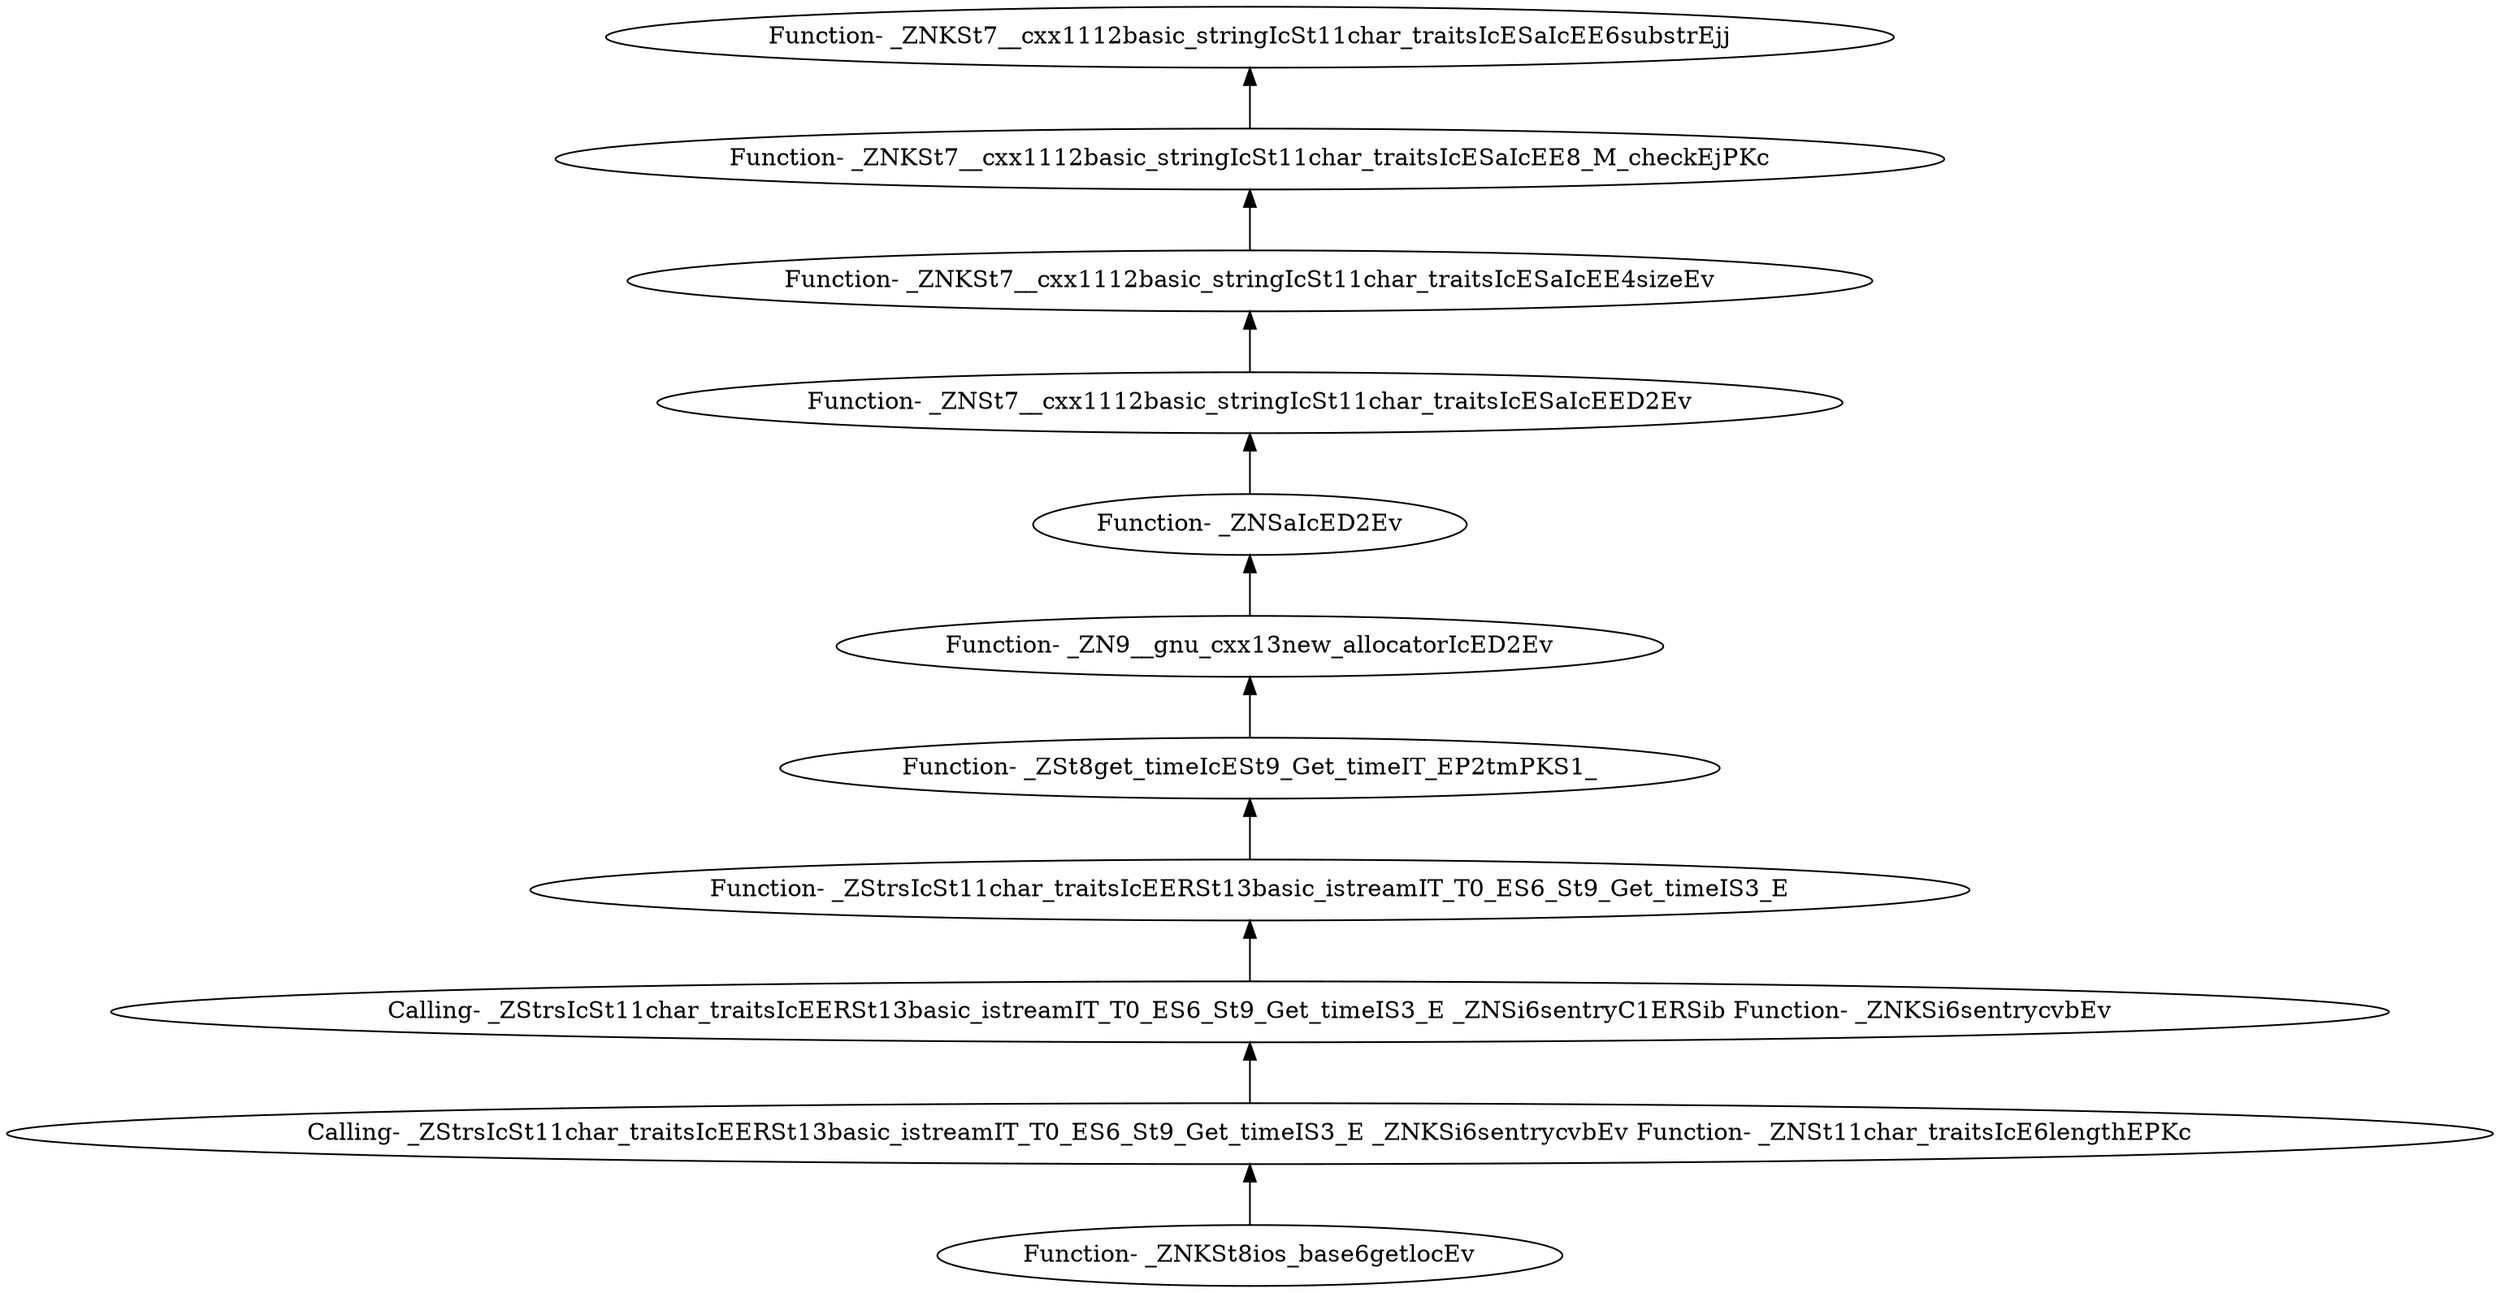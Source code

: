 digraph {
	"Function- _ZNKSt8ios_base6getlocEv"
	"Calling- _ZStrsIcSt11char_traitsIcEERSt13basic_istreamIT_T0_ES6_St9_Get_timeIS3_E _ZNKSi6sentrycvbEv Function- _ZNSt11char_traitsIcE6lengthEPKc"
	"Calling- _ZStrsIcSt11char_traitsIcEERSt13basic_istreamIT_T0_ES6_St9_Get_timeIS3_E _ZNKSi6sentrycvbEv Function- _ZNSt11char_traitsIcE6lengthEPKc" -> "Function- _ZNKSt8ios_base6getlocEv" [dir=back]
	"Calling- _ZStrsIcSt11char_traitsIcEERSt13basic_istreamIT_T0_ES6_St9_Get_timeIS3_E _ZNSi6sentryC1ERSib Function- _ZNKSi6sentrycvbEv"
	"Calling- _ZStrsIcSt11char_traitsIcEERSt13basic_istreamIT_T0_ES6_St9_Get_timeIS3_E _ZNSi6sentryC1ERSib Function- _ZNKSi6sentrycvbEv" -> "Calling- _ZStrsIcSt11char_traitsIcEERSt13basic_istreamIT_T0_ES6_St9_Get_timeIS3_E _ZNKSi6sentrycvbEv Function- _ZNSt11char_traitsIcE6lengthEPKc" [dir=back]
	"Function- _ZStrsIcSt11char_traitsIcEERSt13basic_istreamIT_T0_ES6_St9_Get_timeIS3_E"
	"Function- _ZStrsIcSt11char_traitsIcEERSt13basic_istreamIT_T0_ES6_St9_Get_timeIS3_E" -> "Calling- _ZStrsIcSt11char_traitsIcEERSt13basic_istreamIT_T0_ES6_St9_Get_timeIS3_E _ZNSi6sentryC1ERSib Function- _ZNKSi6sentrycvbEv" [dir=back]
	"Function- _ZSt8get_timeIcESt9_Get_timeIT_EP2tmPKS1_"
	"Function- _ZSt8get_timeIcESt9_Get_timeIT_EP2tmPKS1_" -> "Function- _ZStrsIcSt11char_traitsIcEERSt13basic_istreamIT_T0_ES6_St9_Get_timeIS3_E" [dir=back]
	"Function- _ZN9__gnu_cxx13new_allocatorIcED2Ev"
	"Function- _ZN9__gnu_cxx13new_allocatorIcED2Ev" -> "Function- _ZSt8get_timeIcESt9_Get_timeIT_EP2tmPKS1_" [dir=back]
	"Function- _ZNSaIcED2Ev"
	"Function- _ZNSaIcED2Ev" -> "Function- _ZN9__gnu_cxx13new_allocatorIcED2Ev" [dir=back]
	"Function- _ZNSt7__cxx1112basic_stringIcSt11char_traitsIcESaIcEED2Ev"
	"Function- _ZNSt7__cxx1112basic_stringIcSt11char_traitsIcESaIcEED2Ev" -> "Function- _ZNSaIcED2Ev" [dir=back]
	"Function- _ZNKSt7__cxx1112basic_stringIcSt11char_traitsIcESaIcEE4sizeEv"
	"Function- _ZNKSt7__cxx1112basic_stringIcSt11char_traitsIcESaIcEE4sizeEv" -> "Function- _ZNSt7__cxx1112basic_stringIcSt11char_traitsIcESaIcEED2Ev" [dir=back]
	"Function- _ZNKSt7__cxx1112basic_stringIcSt11char_traitsIcESaIcEE8_M_checkEjPKc"
	"Function- _ZNKSt7__cxx1112basic_stringIcSt11char_traitsIcESaIcEE8_M_checkEjPKc" -> "Function- _ZNKSt7__cxx1112basic_stringIcSt11char_traitsIcESaIcEE4sizeEv" [dir=back]
	"Function- _ZNKSt7__cxx1112basic_stringIcSt11char_traitsIcESaIcEE6substrEjj"
	"Function- _ZNKSt7__cxx1112basic_stringIcSt11char_traitsIcESaIcEE6substrEjj" -> "Function- _ZNKSt7__cxx1112basic_stringIcSt11char_traitsIcESaIcEE8_M_checkEjPKc" [dir=back]
}
